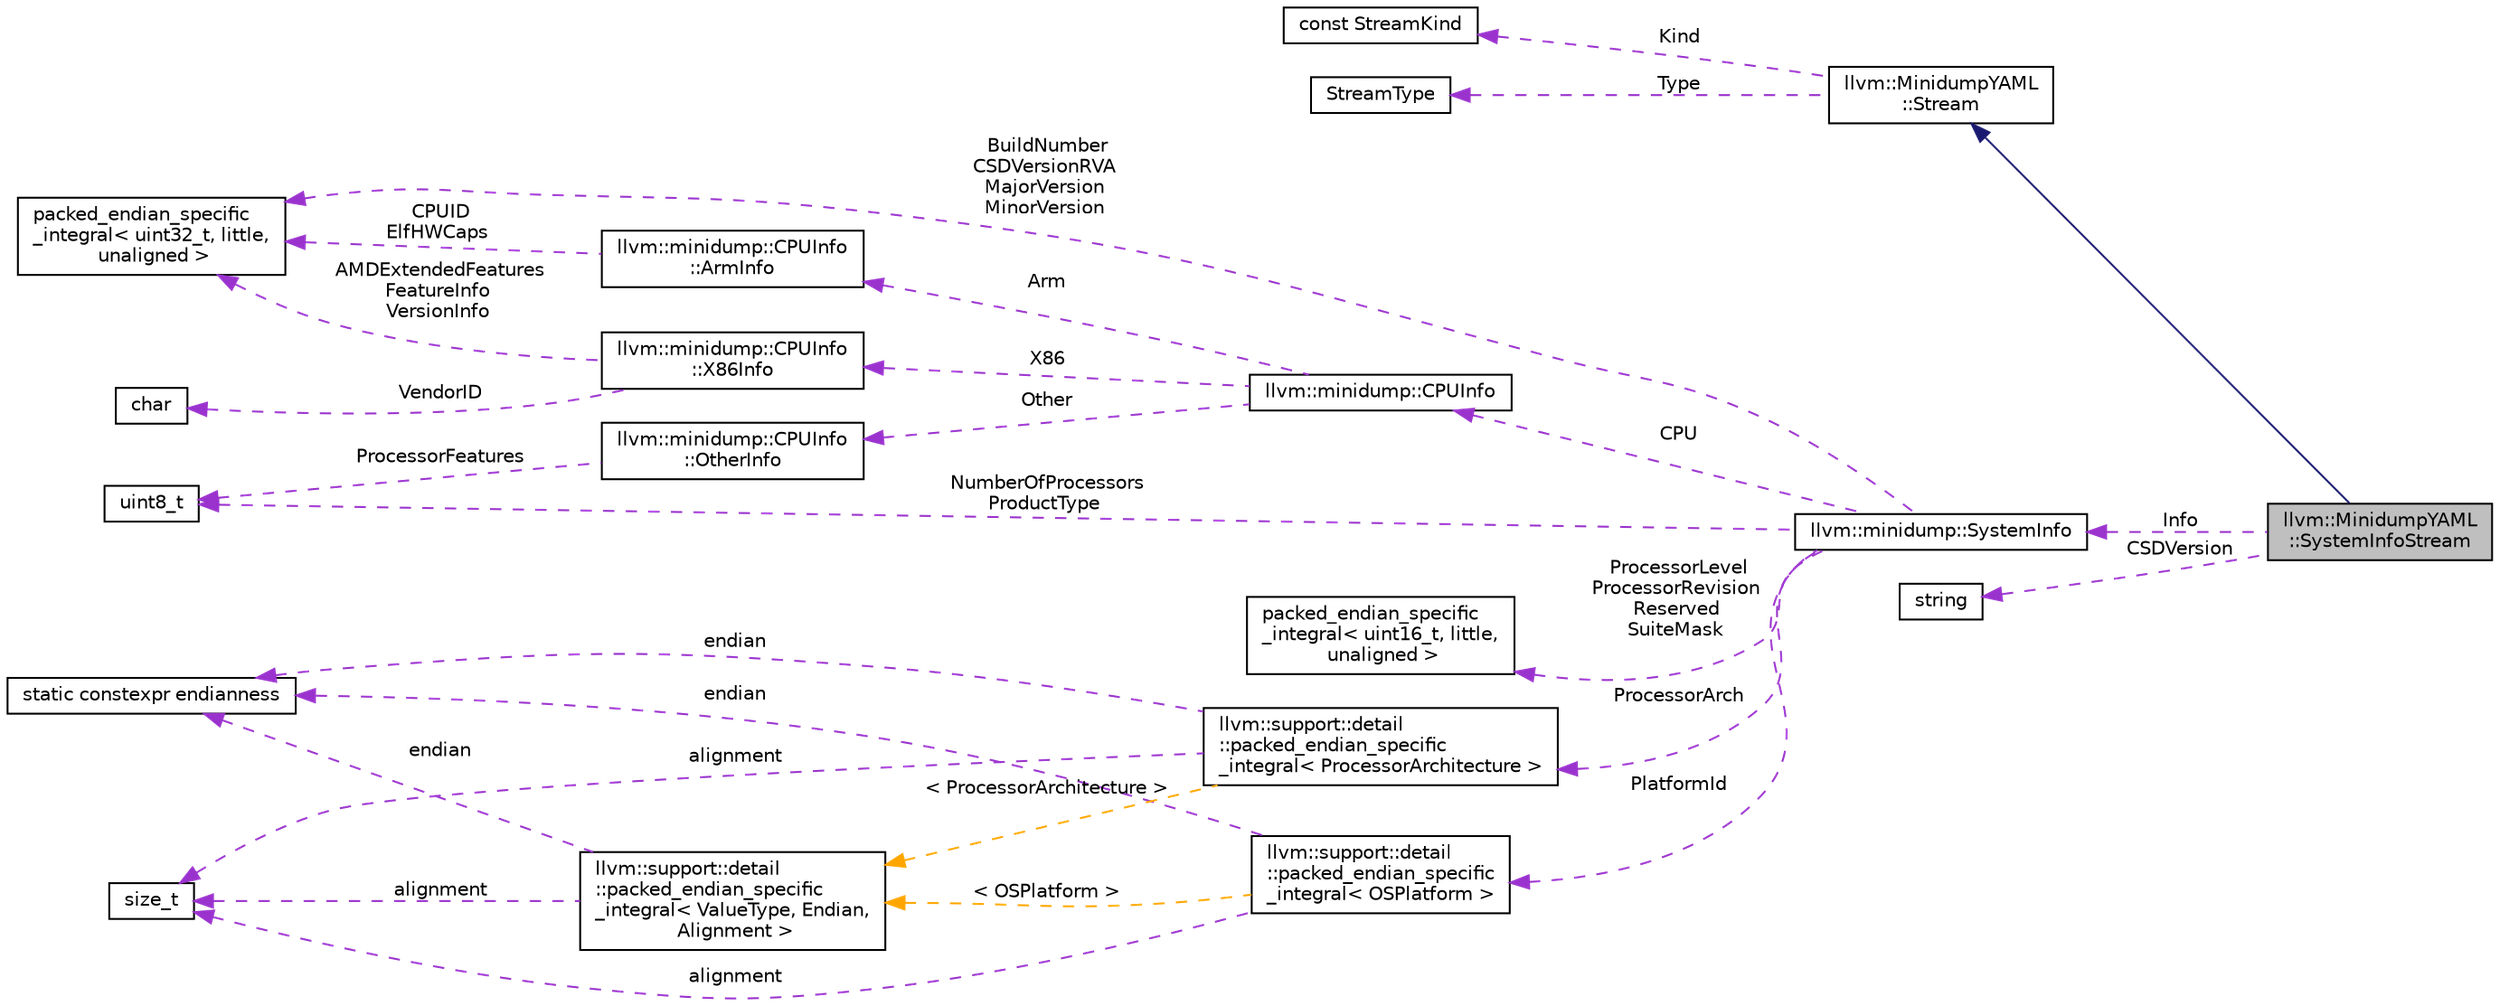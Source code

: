 digraph "llvm::MinidumpYAML::SystemInfoStream"
{
 // LATEX_PDF_SIZE
  bgcolor="transparent";
  edge [fontname="Helvetica",fontsize="10",labelfontname="Helvetica",labelfontsize="10"];
  node [fontname="Helvetica",fontsize="10",shape="box"];
  rankdir="LR";
  Node1 [label="llvm::MinidumpYAML\l::SystemInfoStream",height=0.2,width=0.4,color="black", fillcolor="grey75", style="filled", fontcolor="black",tooltip="SystemInfo minidump stream."];
  Node2 -> Node1 [dir="back",color="midnightblue",fontsize="10",style="solid",fontname="Helvetica"];
  Node2 [label="llvm::MinidumpYAML\l::Stream",height=0.2,width=0.4,color="black",URL="$structllvm_1_1MinidumpYAML_1_1Stream.html",tooltip="The base class for all minidump streams."];
  Node3 -> Node2 [dir="back",color="darkorchid3",fontsize="10",style="dashed",label=" Kind" ,fontname="Helvetica"];
  Node3 [label="const StreamKind",height=0.2,width=0.4,color="black",tooltip=" "];
  Node4 -> Node2 [dir="back",color="darkorchid3",fontsize="10",style="dashed",label=" Type" ,fontname="Helvetica"];
  Node4 [label="StreamType",height=0.2,width=0.4,color="black",tooltip=" "];
  Node5 -> Node1 [dir="back",color="darkorchid3",fontsize="10",style="dashed",label=" Info" ,fontname="Helvetica"];
  Node5 [label="llvm::minidump::SystemInfo",height=0.2,width=0.4,color="black",URL="$structllvm_1_1minidump_1_1SystemInfo.html",tooltip="The SystemInfo stream, containing various information about the system where this minidump was genera..."];
  Node6 -> Node5 [dir="back",color="darkorchid3",fontsize="10",style="dashed",label=" ProcessorArch" ,fontname="Helvetica"];
  Node6 [label="llvm::support::detail\l::packed_endian_specific\l_integral\< ProcessorArchitecture \>",height=0.2,width=0.4,color="black",URL="$structllvm_1_1support_1_1detail_1_1packed__endian__specific__integral.html",tooltip=" "];
  Node7 -> Node6 [dir="back",color="darkorchid3",fontsize="10",style="dashed",label=" endian" ,fontname="Helvetica"];
  Node7 [label="static constexpr endianness",height=0.2,width=0.4,color="black",tooltip=" "];
  Node8 -> Node6 [dir="back",color="darkorchid3",fontsize="10",style="dashed",label=" alignment" ,fontname="Helvetica"];
  Node8 [label="size_t",height=0.2,width=0.4,color="black",tooltip=" "];
  Node9 -> Node6 [dir="back",color="orange",fontsize="10",style="dashed",label=" \< ProcessorArchitecture \>" ,fontname="Helvetica"];
  Node9 [label="llvm::support::detail\l::packed_endian_specific\l_integral\< ValueType, Endian,\l Alignment \>",height=0.2,width=0.4,color="black",URL="$structllvm_1_1support_1_1detail_1_1packed__endian__specific__integral.html",tooltip=" "];
  Node7 -> Node9 [dir="back",color="darkorchid3",fontsize="10",style="dashed",label=" endian" ,fontname="Helvetica"];
  Node8 -> Node9 [dir="back",color="darkorchid3",fontsize="10",style="dashed",label=" alignment" ,fontname="Helvetica"];
  Node10 -> Node5 [dir="back",color="darkorchid3",fontsize="10",style="dashed",label=" ProcessorLevel\nProcessorRevision\nReserved\nSuiteMask" ,fontname="Helvetica"];
  Node10 [label="packed_endian_specific\l_integral\< uint16_t, little,\l unaligned \>",height=0.2,width=0.4,color="black",tooltip=" "];
  Node11 -> Node5 [dir="back",color="darkorchid3",fontsize="10",style="dashed",label=" NumberOfProcessors\nProductType" ,fontname="Helvetica"];
  Node11 [label="uint8_t",height=0.2,width=0.4,color="black",tooltip=" "];
  Node12 -> Node5 [dir="back",color="darkorchid3",fontsize="10",style="dashed",label=" BuildNumber\nCSDVersionRVA\nMajorVersion\nMinorVersion" ,fontname="Helvetica"];
  Node12 [label="packed_endian_specific\l_integral\< uint32_t, little,\l unaligned \>",height=0.2,width=0.4,color="black",tooltip=" "];
  Node13 -> Node5 [dir="back",color="darkorchid3",fontsize="10",style="dashed",label=" PlatformId" ,fontname="Helvetica"];
  Node13 [label="llvm::support::detail\l::packed_endian_specific\l_integral\< OSPlatform \>",height=0.2,width=0.4,color="black",URL="$structllvm_1_1support_1_1detail_1_1packed__endian__specific__integral.html",tooltip=" "];
  Node7 -> Node13 [dir="back",color="darkorchid3",fontsize="10",style="dashed",label=" endian" ,fontname="Helvetica"];
  Node8 -> Node13 [dir="back",color="darkorchid3",fontsize="10",style="dashed",label=" alignment" ,fontname="Helvetica"];
  Node9 -> Node13 [dir="back",color="orange",fontsize="10",style="dashed",label=" \< OSPlatform \>" ,fontname="Helvetica"];
  Node14 -> Node5 [dir="back",color="darkorchid3",fontsize="10",style="dashed",label=" CPU" ,fontname="Helvetica"];
  Node14 [label="llvm::minidump::CPUInfo",height=0.2,width=0.4,color="black",URL="$unionllvm_1_1minidump_1_1CPUInfo.html",tooltip="Detailed information about the processor of the system that generated this minidump."];
  Node15 -> Node14 [dir="back",color="darkorchid3",fontsize="10",style="dashed",label=" X86" ,fontname="Helvetica"];
  Node15 [label="llvm::minidump::CPUInfo\l::X86Info",height=0.2,width=0.4,color="black",URL="$structllvm_1_1minidump_1_1CPUInfo_1_1X86Info.html",tooltip=" "];
  Node16 -> Node15 [dir="back",color="darkorchid3",fontsize="10",style="dashed",label=" VendorID" ,fontname="Helvetica"];
  Node16 [label="char",height=0.2,width=0.4,color="black",URL="$classchar.html",tooltip=" "];
  Node12 -> Node15 [dir="back",color="darkorchid3",fontsize="10",style="dashed",label=" AMDExtendedFeatures\nFeatureInfo\nVersionInfo" ,fontname="Helvetica"];
  Node17 -> Node14 [dir="back",color="darkorchid3",fontsize="10",style="dashed",label=" Arm" ,fontname="Helvetica"];
  Node17 [label="llvm::minidump::CPUInfo\l::ArmInfo",height=0.2,width=0.4,color="black",URL="$structllvm_1_1minidump_1_1CPUInfo_1_1ArmInfo.html",tooltip=" "];
  Node12 -> Node17 [dir="back",color="darkorchid3",fontsize="10",style="dashed",label=" CPUID\nElfHWCaps" ,fontname="Helvetica"];
  Node18 -> Node14 [dir="back",color="darkorchid3",fontsize="10",style="dashed",label=" Other" ,fontname="Helvetica"];
  Node18 [label="llvm::minidump::CPUInfo\l::OtherInfo",height=0.2,width=0.4,color="black",URL="$structllvm_1_1minidump_1_1CPUInfo_1_1OtherInfo.html",tooltip=" "];
  Node11 -> Node18 [dir="back",color="darkorchid3",fontsize="10",style="dashed",label=" ProcessorFeatures" ,fontname="Helvetica"];
  Node19 -> Node1 [dir="back",color="darkorchid3",fontsize="10",style="dashed",label=" CSDVersion" ,fontname="Helvetica"];
  Node19 [label="string",height=0.2,width=0.4,color="black",tooltip=" "];
}
